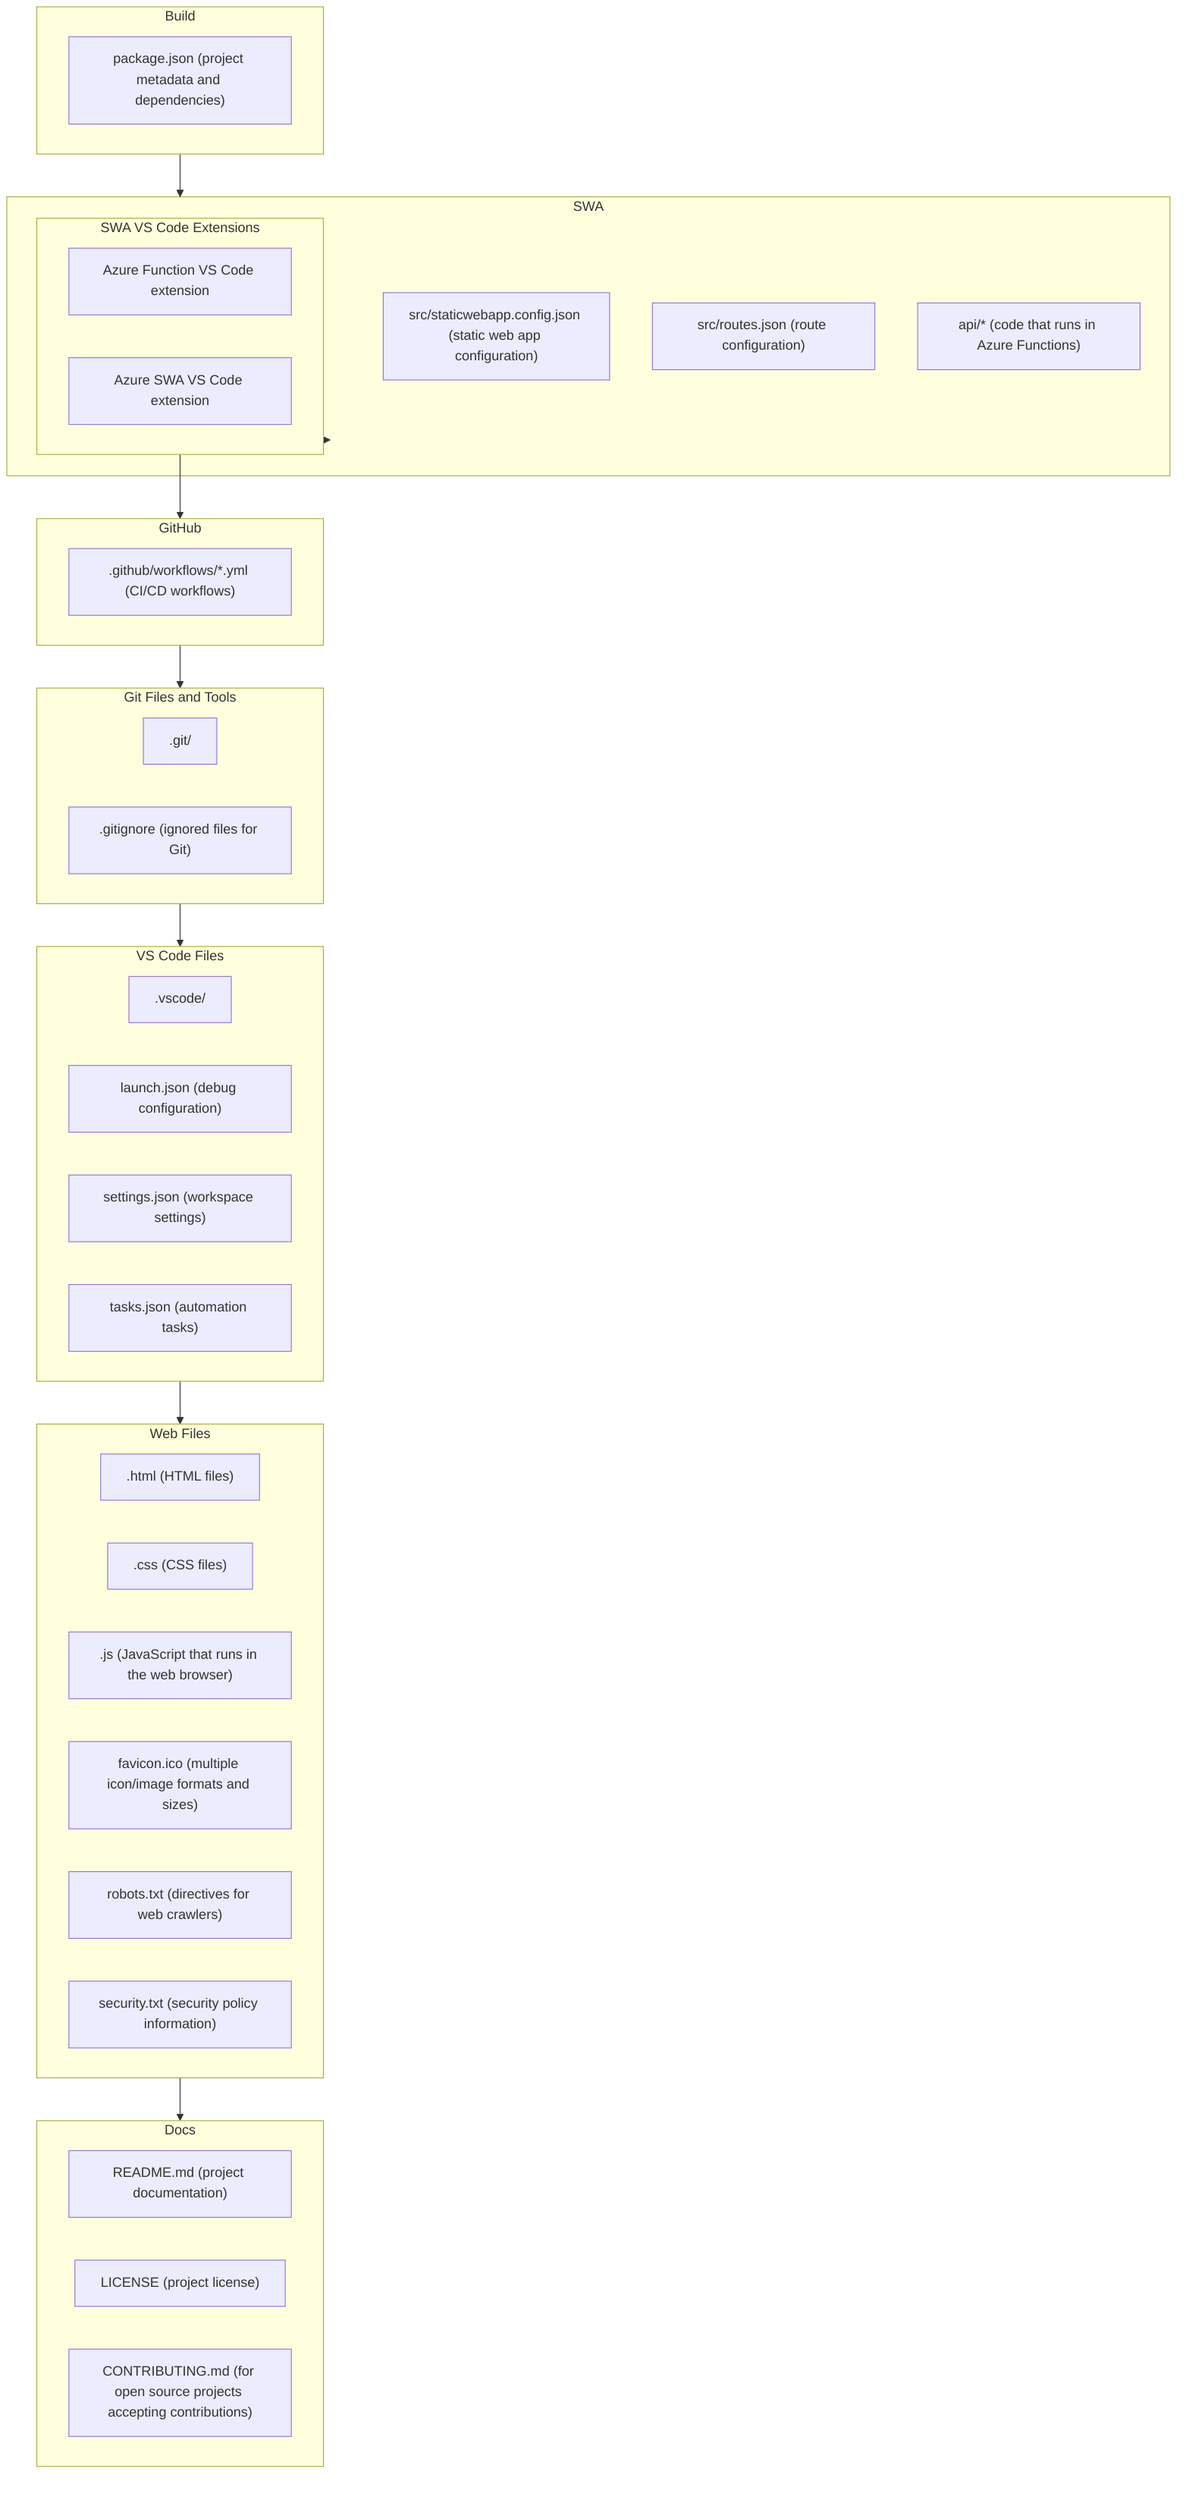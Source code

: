 graph TD
    subgraph Docs
        github_readme["README.md (project documentation)"]
        github_license["LICENSE (project license)"]
        contributing_md["CONTRIBUTING.md (for open source projects accepting contributions)"]
    end

    subgraph Web["Web Files"]
        html[".html (HTML files)"]
        css[".css (CSS files)"]
        js[".js (JavaScript that runs in the web browser)"]
        favicon["favicon.ico (multiple icon/image formats and sizes)"]
        robots_txt["robots.txt (directives for web crawlers)"]
        security_txt["security.txt (security policy information)"]
    end

    subgraph VSCode ["VS Code Files"]
        vscode_folder[".vscode/"]
        launch_json["launch.json (debug configuration)"]
        settings_json["settings.json (workspace settings)"]
        tasks_json["tasks.json (automation tasks)"]
    end

    subgraph Git["Git Files and Tools"]
        git_folder[".git/"]
        gitignore[".gitignore (ignored files for Git)"]
    end

    subgraph GitHub
        workflows_yml[".github/workflows/*.yml (CI/CD workflows)"]
    end

    subgraph SWA["SWA"]
        staticwebapp_config_json["src/staticwebapp.config.json (static web app configuration)"]
        routes_json["src/routes.json (route configuration)"]
        api_code["api/* (code that runs in Azure Functions)"]

        subgraph SWA_VSCodeExtensions["SWA VS Code Extensions"]
            azure_extensions["Azure Function VS Code extension"]
            swa_extensions["Azure SWA VS Code extension"]
        end
    end

    subgraph Build["Build"]
        package_json["package.json (project metadata and dependencies)"]
%%        yarn_lock["yarn.lock (exact versions of dependencies)"]
%%        webpack_config_js["webpack.config.js (Webpack configuration)"]
%%        babelrc[".babelrc (Babel configuration)"]
    end

    Build --> SWA
    SWA --> SWA_VSCodeExtensions --> GitHub
    GitHub --> Git
    Git --> VSCode
    VSCode --> Web --> Docs
